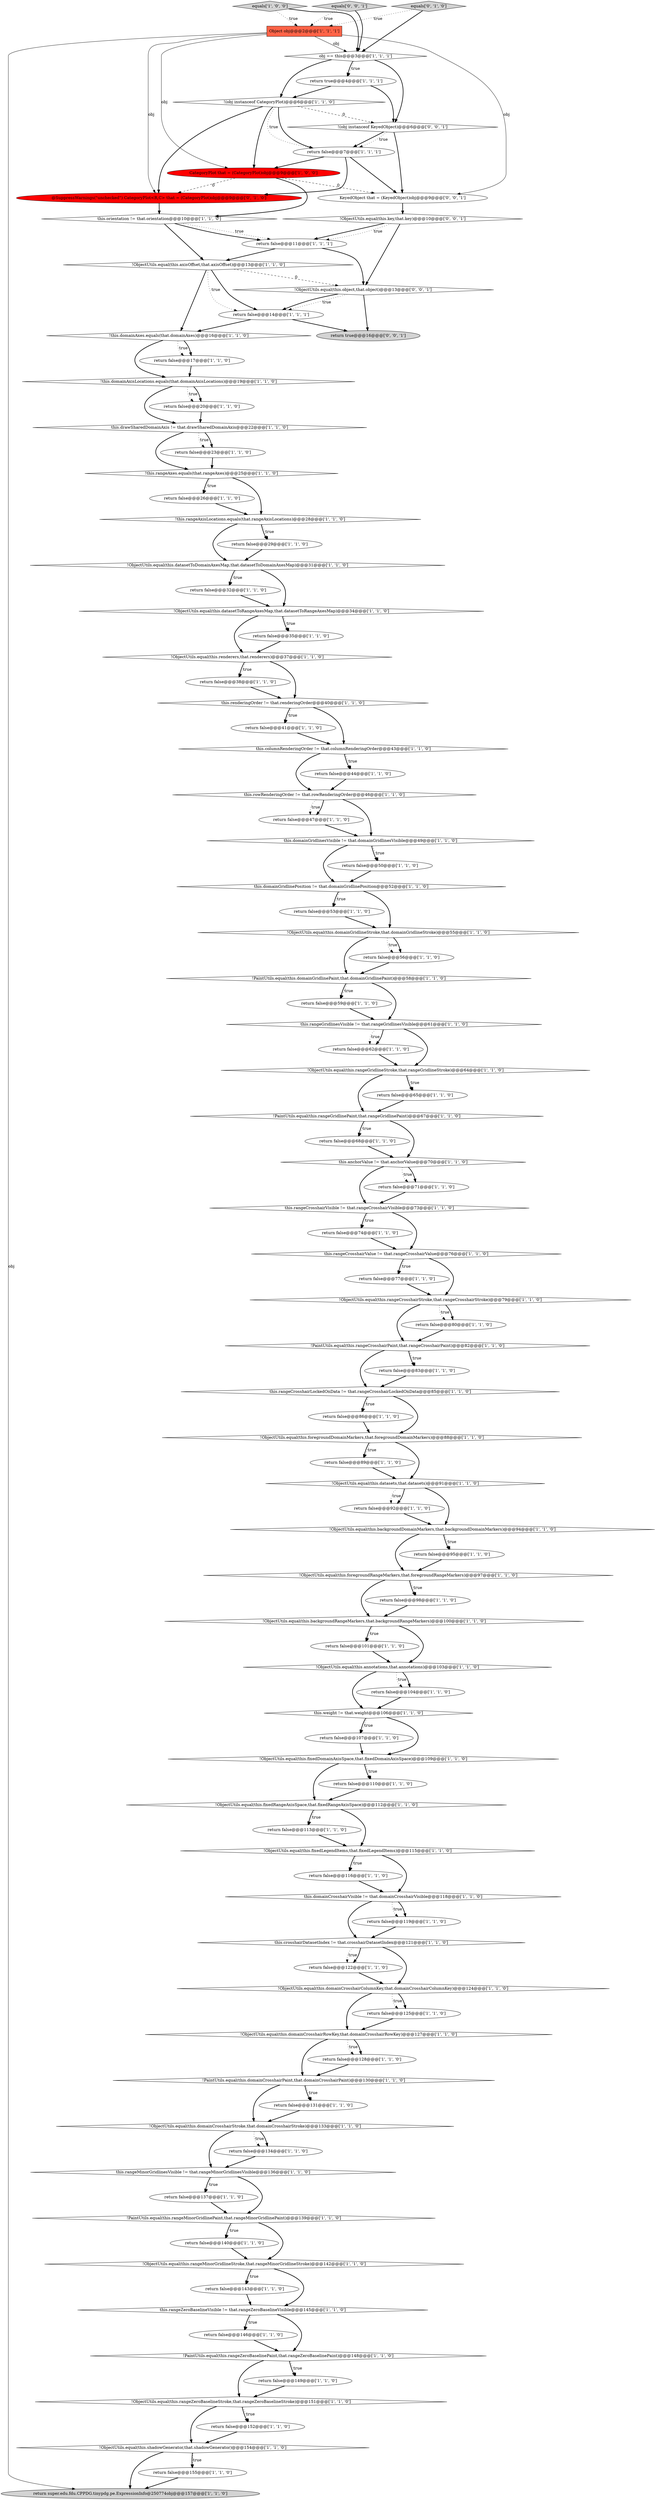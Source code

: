 digraph {
91 [style = filled, label = "!ObjectUtils.equal(this.rangeZeroBaselineStroke,that.rangeZeroBaselineStroke)@@@151@@@['1', '1', '0']", fillcolor = white, shape = diamond image = "AAA0AAABBB1BBB"];
20 [style = filled, label = "this.crosshairDatasetIndex != that.crosshairDatasetIndex@@@121@@@['1', '1', '0']", fillcolor = white, shape = diamond image = "AAA0AAABBB1BBB"];
31 [style = filled, label = "this.rangeCrosshairLockedOnData != that.rangeCrosshairLockedOnData@@@85@@@['1', '1', '0']", fillcolor = white, shape = diamond image = "AAA0AAABBB1BBB"];
6 [style = filled, label = "!PaintUtils.equal(this.domainCrosshairPaint,that.domainCrosshairPaint)@@@130@@@['1', '1', '0']", fillcolor = white, shape = diamond image = "AAA0AAABBB1BBB"];
10 [style = filled, label = "this.orientation != that.orientation@@@10@@@['1', '1', '0']", fillcolor = white, shape = diamond image = "AAA0AAABBB1BBB"];
2 [style = filled, label = "return false@@@47@@@['1', '1', '0']", fillcolor = white, shape = ellipse image = "AAA0AAABBB1BBB"];
46 [style = filled, label = "Object obj@@@2@@@['1', '1', '1']", fillcolor = tomato, shape = box image = "AAA0AAABBB1BBB"];
77 [style = filled, label = "return false@@@68@@@['1', '1', '0']", fillcolor = white, shape = ellipse image = "AAA0AAABBB1BBB"];
71 [style = filled, label = "return false@@@140@@@['1', '1', '0']", fillcolor = white, shape = ellipse image = "AAA0AAABBB1BBB"];
37 [style = filled, label = "return false@@@62@@@['1', '1', '0']", fillcolor = white, shape = ellipse image = "AAA0AAABBB1BBB"];
52 [style = filled, label = "!ObjectUtils.equal(this.fixedRangeAxisSpace,that.fixedRangeAxisSpace)@@@112@@@['1', '1', '0']", fillcolor = white, shape = diamond image = "AAA0AAABBB1BBB"];
29 [style = filled, label = "return false@@@74@@@['1', '1', '0']", fillcolor = white, shape = ellipse image = "AAA0AAABBB1BBB"];
30 [style = filled, label = "return false@@@122@@@['1', '1', '0']", fillcolor = white, shape = ellipse image = "AAA0AAABBB1BBB"];
42 [style = filled, label = "this.drawSharedDomainAxis != that.drawSharedDomainAxis@@@22@@@['1', '1', '0']", fillcolor = white, shape = diamond image = "AAA0AAABBB1BBB"];
13 [style = filled, label = "return false@@@53@@@['1', '1', '0']", fillcolor = white, shape = ellipse image = "AAA0AAABBB1BBB"];
57 [style = filled, label = "!ObjectUtils.equal(this.domainCrosshairStroke,that.domainCrosshairStroke)@@@133@@@['1', '1', '0']", fillcolor = white, shape = diamond image = "AAA0AAABBB1BBB"];
72 [style = filled, label = "return false@@@59@@@['1', '1', '0']", fillcolor = white, shape = ellipse image = "AAA0AAABBB1BBB"];
93 [style = filled, label = "return false@@@131@@@['1', '1', '0']", fillcolor = white, shape = ellipse image = "AAA0AAABBB1BBB"];
32 [style = filled, label = "return false@@@119@@@['1', '1', '0']", fillcolor = white, shape = ellipse image = "AAA0AAABBB1BBB"];
74 [style = filled, label = "!this.domainAxisLocations.equals(that.domainAxisLocations)@@@19@@@['1', '1', '0']", fillcolor = white, shape = diamond image = "AAA0AAABBB1BBB"];
17 [style = filled, label = "!ObjectUtils.equal(this.backgroundRangeMarkers,that.backgroundRangeMarkers)@@@100@@@['1', '1', '0']", fillcolor = white, shape = diamond image = "AAA0AAABBB1BBB"];
23 [style = filled, label = "this.domainGridlinePosition != that.domainGridlinePosition@@@52@@@['1', '1', '0']", fillcolor = white, shape = diamond image = "AAA0AAABBB1BBB"];
80 [style = filled, label = "return false@@@26@@@['1', '1', '0']", fillcolor = white, shape = ellipse image = "AAA0AAABBB1BBB"];
5 [style = filled, label = "!ObjectUtils.equal(this.renderers,that.renderers)@@@37@@@['1', '1', '0']", fillcolor = white, shape = diamond image = "AAA0AAABBB1BBB"];
36 [style = filled, label = "return false@@@137@@@['1', '1', '0']", fillcolor = white, shape = ellipse image = "AAA0AAABBB1BBB"];
113 [style = filled, label = "!(obj instanceof KeyedObject)@@@6@@@['0', '0', '1']", fillcolor = white, shape = diamond image = "AAA0AAABBB3BBB"];
110 [style = filled, label = "KeyedObject that = (KeyedObject)obj@@@9@@@['0', '0', '1']", fillcolor = white, shape = ellipse image = "AAA0AAABBB3BBB"];
39 [style = filled, label = "!ObjectUtils.equal(this.shadowGenerator,that.shadowGenerator)@@@154@@@['1', '1', '0']", fillcolor = white, shape = diamond image = "AAA0AAABBB1BBB"];
62 [style = filled, label = "return false@@@101@@@['1', '1', '0']", fillcolor = white, shape = ellipse image = "AAA0AAABBB1BBB"];
35 [style = filled, label = "!ObjectUtils.equal(this.rangeMinorGridlineStroke,that.rangeMinorGridlineStroke)@@@142@@@['1', '1', '0']", fillcolor = white, shape = diamond image = "AAA0AAABBB1BBB"];
99 [style = filled, label = "return false@@@155@@@['1', '1', '0']", fillcolor = white, shape = ellipse image = "AAA0AAABBB1BBB"];
104 [style = filled, label = "return false@@@32@@@['1', '1', '0']", fillcolor = white, shape = ellipse image = "AAA0AAABBB1BBB"];
33 [style = filled, label = "!ObjectUtils.equal(this.datasetToDomainAxesMap,that.datasetToDomainAxesMap)@@@31@@@['1', '1', '0']", fillcolor = white, shape = diamond image = "AAA0AAABBB1BBB"];
54 [style = filled, label = "!ObjectUtils.equal(this.domainGridlineStroke,that.domainGridlineStroke)@@@55@@@['1', '1', '0']", fillcolor = white, shape = diamond image = "AAA0AAABBB1BBB"];
58 [style = filled, label = "!PaintUtils.equal(this.domainGridlinePaint,that.domainGridlinePaint)@@@58@@@['1', '1', '0']", fillcolor = white, shape = diamond image = "AAA0AAABBB1BBB"];
98 [style = filled, label = "return false@@@77@@@['1', '1', '0']", fillcolor = white, shape = ellipse image = "AAA0AAABBB1BBB"];
24 [style = filled, label = "!PaintUtils.equal(this.rangeGridlinePaint,that.rangeGridlinePaint)@@@67@@@['1', '1', '0']", fillcolor = white, shape = diamond image = "AAA0AAABBB1BBB"];
11 [style = filled, label = "!this.rangeAxes.equals(that.rangeAxes)@@@25@@@['1', '1', '0']", fillcolor = white, shape = diamond image = "AAA0AAABBB1BBB"];
34 [style = filled, label = "return false@@@7@@@['1', '1', '1']", fillcolor = white, shape = ellipse image = "AAA0AAABBB1BBB"];
64 [style = filled, label = "equals['1', '0', '0']", fillcolor = lightgray, shape = diamond image = "AAA0AAABBB1BBB"];
94 [style = filled, label = "this.rangeCrosshairVisible != that.rangeCrosshairVisible@@@73@@@['1', '1', '0']", fillcolor = white, shape = diamond image = "AAA0AAABBB1BBB"];
48 [style = filled, label = "return false@@@146@@@['1', '1', '0']", fillcolor = white, shape = ellipse image = "AAA0AAABBB1BBB"];
18 [style = filled, label = "!ObjectUtils.equal(this.rangeGridlineStroke,that.rangeGridlineStroke)@@@64@@@['1', '1', '0']", fillcolor = white, shape = diamond image = "AAA0AAABBB1BBB"];
97 [style = filled, label = "this.rangeMinorGridlinesVisible != that.rangeMinorGridlinesVisible@@@136@@@['1', '1', '0']", fillcolor = white, shape = diamond image = "AAA0AAABBB1BBB"];
45 [style = filled, label = "return false@@@152@@@['1', '1', '0']", fillcolor = white, shape = ellipse image = "AAA0AAABBB1BBB"];
96 [style = filled, label = "return false@@@38@@@['1', '1', '0']", fillcolor = white, shape = ellipse image = "AAA0AAABBB1BBB"];
69 [style = filled, label = "!ObjectUtils.equal(this.datasetToRangeAxesMap,that.datasetToRangeAxesMap)@@@34@@@['1', '1', '0']", fillcolor = white, shape = diamond image = "AAA0AAABBB1BBB"];
55 [style = filled, label = "!ObjectUtils.equal(this.foregroundRangeMarkers,that.foregroundRangeMarkers)@@@97@@@['1', '1', '0']", fillcolor = white, shape = diamond image = "AAA0AAABBB1BBB"];
103 [style = filled, label = "return false@@@41@@@['1', '1', '0']", fillcolor = white, shape = ellipse image = "AAA0AAABBB1BBB"];
43 [style = filled, label = "return false@@@23@@@['1', '1', '0']", fillcolor = white, shape = ellipse image = "AAA0AAABBB1BBB"];
86 [style = filled, label = "CategoryPlot that = (CategoryPlot)obj@@@9@@@['1', '0', '0']", fillcolor = red, shape = ellipse image = "AAA1AAABBB1BBB"];
75 [style = filled, label = "!ObjectUtils.equal(this.rangeCrosshairStroke,that.rangeCrosshairStroke)@@@79@@@['1', '1', '0']", fillcolor = white, shape = diamond image = "AAA0AAABBB1BBB"];
108 [style = filled, label = "!ObjectUtils.equal(this.object,that.object)@@@13@@@['0', '0', '1']", fillcolor = white, shape = diamond image = "AAA0AAABBB3BBB"];
81 [style = filled, label = "return false@@@143@@@['1', '1', '0']", fillcolor = white, shape = ellipse image = "AAA0AAABBB1BBB"];
44 [style = filled, label = "return false@@@50@@@['1', '1', '0']", fillcolor = white, shape = ellipse image = "AAA0AAABBB1BBB"];
70 [style = filled, label = "return false@@@86@@@['1', '1', '0']", fillcolor = white, shape = ellipse image = "AAA0AAABBB1BBB"];
53 [style = filled, label = "return false@@@20@@@['1', '1', '0']", fillcolor = white, shape = ellipse image = "AAA0AAABBB1BBB"];
84 [style = filled, label = "this.weight != that.weight@@@106@@@['1', '1', '0']", fillcolor = white, shape = diamond image = "AAA0AAABBB1BBB"];
56 [style = filled, label = "return false@@@95@@@['1', '1', '0']", fillcolor = white, shape = ellipse image = "AAA0AAABBB1BBB"];
12 [style = filled, label = "return false@@@65@@@['1', '1', '0']", fillcolor = white, shape = ellipse image = "AAA0AAABBB1BBB"];
16 [style = filled, label = "this.rowRenderingOrder != that.rowRenderingOrder@@@46@@@['1', '1', '0']", fillcolor = white, shape = diamond image = "AAA0AAABBB1BBB"];
100 [style = filled, label = "return false@@@134@@@['1', '1', '0']", fillcolor = white, shape = ellipse image = "AAA0AAABBB1BBB"];
106 [style = filled, label = "@SuppressWarnings(\"unchecked\") CategoryPlot<R,C> that = (CategoryPlot)obj@@@9@@@['0', '1', '0']", fillcolor = red, shape = ellipse image = "AAA1AAABBB2BBB"];
79 [style = filled, label = "!PaintUtils.equal(this.rangeCrosshairPaint,that.rangeCrosshairPaint)@@@82@@@['1', '1', '0']", fillcolor = white, shape = diamond image = "AAA0AAABBB1BBB"];
90 [style = filled, label = "return false@@@11@@@['1', '1', '1']", fillcolor = white, shape = ellipse image = "AAA0AAABBB1BBB"];
8 [style = filled, label = "return false@@@113@@@['1', '1', '0']", fillcolor = white, shape = ellipse image = "AAA0AAABBB1BBB"];
73 [style = filled, label = "!PaintUtils.equal(this.rangeMinorGridlinePaint,that.rangeMinorGridlinePaint)@@@139@@@['1', '1', '0']", fillcolor = white, shape = diamond image = "AAA0AAABBB1BBB"];
85 [style = filled, label = "return false@@@128@@@['1', '1', '0']", fillcolor = white, shape = ellipse image = "AAA0AAABBB1BBB"];
49 [style = filled, label = "return false@@@17@@@['1', '1', '0']", fillcolor = white, shape = ellipse image = "AAA0AAABBB1BBB"];
4 [style = filled, label = "!PaintUtils.equal(this.rangeZeroBaselinePaint,that.rangeZeroBaselinePaint)@@@148@@@['1', '1', '0']", fillcolor = white, shape = diamond image = "AAA0AAABBB1BBB"];
89 [style = filled, label = "return false@@@44@@@['1', '1', '0']", fillcolor = white, shape = ellipse image = "AAA0AAABBB1BBB"];
63 [style = filled, label = "return false@@@92@@@['1', '1', '0']", fillcolor = white, shape = ellipse image = "AAA0AAABBB1BBB"];
66 [style = filled, label = "!this.rangeAxisLocations.equals(that.rangeAxisLocations)@@@28@@@['1', '1', '0']", fillcolor = white, shape = diamond image = "AAA0AAABBB1BBB"];
95 [style = filled, label = "!ObjectUtils.equal(this.domainCrosshairColumnKey,that.domainCrosshairColumnKey)@@@124@@@['1', '1', '0']", fillcolor = white, shape = diamond image = "AAA0AAABBB1BBB"];
107 [style = filled, label = "equals['0', '1', '0']", fillcolor = lightgray, shape = diamond image = "AAA0AAABBB2BBB"];
1 [style = filled, label = "return false@@@116@@@['1', '1', '0']", fillcolor = white, shape = ellipse image = "AAA0AAABBB1BBB"];
112 [style = filled, label = "!ObjectUtils.equal(this.key,that.key)@@@10@@@['0', '0', '1']", fillcolor = white, shape = diamond image = "AAA0AAABBB3BBB"];
60 [style = filled, label = "return false@@@71@@@['1', '1', '0']", fillcolor = white, shape = ellipse image = "AAA0AAABBB1BBB"];
47 [style = filled, label = "return false@@@98@@@['1', '1', '0']", fillcolor = white, shape = ellipse image = "AAA0AAABBB1BBB"];
22 [style = filled, label = "!ObjectUtils.equal(this.domainCrosshairRowKey,that.domainCrosshairRowKey)@@@127@@@['1', '1', '0']", fillcolor = white, shape = diamond image = "AAA0AAABBB1BBB"];
65 [style = filled, label = "!ObjectUtils.equal(this.annotations,that.annotations)@@@103@@@['1', '1', '0']", fillcolor = white, shape = diamond image = "AAA0AAABBB1BBB"];
25 [style = filled, label = "this.domainCrosshairVisible != that.domainCrosshairVisible@@@118@@@['1', '1', '0']", fillcolor = white, shape = diamond image = "AAA0AAABBB1BBB"];
105 [style = filled, label = "this.renderingOrder != that.renderingOrder@@@40@@@['1', '1', '0']", fillcolor = white, shape = diamond image = "AAA0AAABBB1BBB"];
19 [style = filled, label = "this.rangeCrosshairValue != that.rangeCrosshairValue@@@76@@@['1', '1', '0']", fillcolor = white, shape = diamond image = "AAA0AAABBB1BBB"];
92 [style = filled, label = "return true@@@4@@@['1', '1', '1']", fillcolor = white, shape = ellipse image = "AAA0AAABBB1BBB"];
40 [style = filled, label = "return false@@@110@@@['1', '1', '0']", fillcolor = white, shape = ellipse image = "AAA0AAABBB1BBB"];
9 [style = filled, label = "!ObjectUtils.equal(this.fixedLegendItems,that.fixedLegendItems)@@@115@@@['1', '1', '0']", fillcolor = white, shape = diamond image = "AAA0AAABBB1BBB"];
102 [style = filled, label = "!ObjectUtils.equal(this.foregroundDomainMarkers,that.foregroundDomainMarkers)@@@88@@@['1', '1', '0']", fillcolor = white, shape = diamond image = "AAA0AAABBB1BBB"];
41 [style = filled, label = "return false@@@89@@@['1', '1', '0']", fillcolor = white, shape = ellipse image = "AAA0AAABBB1BBB"];
87 [style = filled, label = "return false@@@56@@@['1', '1', '0']", fillcolor = white, shape = ellipse image = "AAA0AAABBB1BBB"];
27 [style = filled, label = "return false@@@80@@@['1', '1', '0']", fillcolor = white, shape = ellipse image = "AAA0AAABBB1BBB"];
51 [style = filled, label = "!ObjectUtils.equal(this.datasets,that.datasets)@@@91@@@['1', '1', '0']", fillcolor = white, shape = diamond image = "AAA0AAABBB1BBB"];
109 [style = filled, label = "return true@@@16@@@['0', '0', '1']", fillcolor = lightgray, shape = ellipse image = "AAA0AAABBB3BBB"];
50 [style = filled, label = "return false@@@107@@@['1', '1', '0']", fillcolor = white, shape = ellipse image = "AAA0AAABBB1BBB"];
38 [style = filled, label = "this.anchorValue != that.anchorValue@@@70@@@['1', '1', '0']", fillcolor = white, shape = diamond image = "AAA0AAABBB1BBB"];
0 [style = filled, label = "this.rangeGridlinesVisible != that.rangeGridlinesVisible@@@61@@@['1', '1', '0']", fillcolor = white, shape = diamond image = "AAA0AAABBB1BBB"];
3 [style = filled, label = "obj == this@@@3@@@['1', '1', '1']", fillcolor = white, shape = diamond image = "AAA0AAABBB1BBB"];
83 [style = filled, label = "this.domainGridlinesVisible != that.domainGridlinesVisible@@@49@@@['1', '1', '0']", fillcolor = white, shape = diamond image = "AAA0AAABBB1BBB"];
67 [style = filled, label = "!ObjectUtils.equal(this.axisOffset,that.axisOffset)@@@13@@@['1', '1', '0']", fillcolor = white, shape = diamond image = "AAA0AAABBB1BBB"];
101 [style = filled, label = "return false@@@149@@@['1', '1', '0']", fillcolor = white, shape = ellipse image = "AAA0AAABBB1BBB"];
15 [style = filled, label = "return false@@@35@@@['1', '1', '0']", fillcolor = white, shape = ellipse image = "AAA0AAABBB1BBB"];
26 [style = filled, label = "this.rangeZeroBaselineVisible != that.rangeZeroBaselineVisible@@@145@@@['1', '1', '0']", fillcolor = white, shape = diamond image = "AAA0AAABBB1BBB"];
21 [style = filled, label = "return false@@@125@@@['1', '1', '0']", fillcolor = white, shape = ellipse image = "AAA0AAABBB1BBB"];
111 [style = filled, label = "equals['0', '0', '1']", fillcolor = lightgray, shape = diamond image = "AAA0AAABBB3BBB"];
14 [style = filled, label = "!this.domainAxes.equals(that.domainAxes)@@@16@@@['1', '1', '0']", fillcolor = white, shape = diamond image = "AAA0AAABBB1BBB"];
78 [style = filled, label = "return false@@@29@@@['1', '1', '0']", fillcolor = white, shape = ellipse image = "AAA0AAABBB1BBB"];
82 [style = filled, label = "return super.edu.fdu.CPPDG.tinypdg.pe.ExpressionInfo@250774obj@@@157@@@['1', '1', '0']", fillcolor = lightgray, shape = ellipse image = "AAA0AAABBB1BBB"];
68 [style = filled, label = "!(obj instanceof CategoryPlot)@@@6@@@['1', '1', '0']", fillcolor = white, shape = diamond image = "AAA0AAABBB1BBB"];
28 [style = filled, label = "!ObjectUtils.equal(this.fixedDomainAxisSpace,that.fixedDomainAxisSpace)@@@109@@@['1', '1', '0']", fillcolor = white, shape = diamond image = "AAA0AAABBB1BBB"];
88 [style = filled, label = "return false@@@83@@@['1', '1', '0']", fillcolor = white, shape = ellipse image = "AAA0AAABBB1BBB"];
7 [style = filled, label = "!ObjectUtils.equal(this.backgroundDomainMarkers,that.backgroundDomainMarkers)@@@94@@@['1', '1', '0']", fillcolor = white, shape = diamond image = "AAA0AAABBB1BBB"];
61 [style = filled, label = "this.columnRenderingOrder != that.columnRenderingOrder@@@43@@@['1', '1', '0']", fillcolor = white, shape = diamond image = "AAA0AAABBB1BBB"];
59 [style = filled, label = "return false@@@104@@@['1', '1', '0']", fillcolor = white, shape = ellipse image = "AAA0AAABBB1BBB"];
76 [style = filled, label = "return false@@@14@@@['1', '1', '1']", fillcolor = white, shape = ellipse image = "AAA0AAABBB1BBB"];
113->34 [style = bold, label=""];
39->99 [style = dotted, label="true"];
55->17 [style = bold, label=""];
72->0 [style = bold, label=""];
52->8 [style = bold, label=""];
3->68 [style = bold, label=""];
5->96 [style = bold, label=""];
6->57 [style = bold, label=""];
97->36 [style = bold, label=""];
3->92 [style = bold, label=""];
24->77 [style = bold, label=""];
55->47 [style = bold, label=""];
20->95 [style = bold, label=""];
64->3 [style = bold, label=""];
58->0 [style = bold, label=""];
105->61 [style = bold, label=""];
48->4 [style = bold, label=""];
65->84 [style = bold, label=""];
90->108 [style = bold, label=""];
69->15 [style = bold, label=""];
84->50 [style = bold, label=""];
81->26 [style = bold, label=""];
33->104 [style = bold, label=""];
105->103 [style = bold, label=""];
6->93 [style = bold, label=""];
2->83 [style = bold, label=""];
86->10 [style = bold, label=""];
6->93 [style = dotted, label="true"];
107->3 [style = bold, label=""];
93->57 [style = bold, label=""];
44->23 [style = bold, label=""];
74->53 [style = dotted, label="true"];
111->3 [style = bold, label=""];
113->34 [style = dotted, label="true"];
76->14 [style = bold, label=""];
28->52 [style = bold, label=""];
52->8 [style = dotted, label="true"];
20->30 [style = dotted, label="true"];
23->13 [style = bold, label=""];
67->108 [style = dashed, label="0"];
54->87 [style = dotted, label="true"];
38->94 [style = bold, label=""];
51->7 [style = bold, label=""];
62->65 [style = bold, label=""];
106->10 [style = bold, label=""];
73->71 [style = bold, label=""];
90->67 [style = bold, label=""];
60->94 [style = bold, label=""];
95->21 [style = dotted, label="true"];
79->88 [style = bold, label=""];
69->5 [style = bold, label=""];
105->103 [style = dotted, label="true"];
32->20 [style = bold, label=""];
91->45 [style = bold, label=""];
112->90 [style = dotted, label="true"];
3->92 [style = dotted, label="true"];
66->33 [style = bold, label=""];
16->83 [style = bold, label=""];
59->84 [style = bold, label=""];
68->106 [style = bold, label=""];
61->89 [style = bold, label=""];
25->32 [style = dotted, label="true"];
34->106 [style = bold, label=""];
40->52 [style = bold, label=""];
66->78 [style = bold, label=""];
52->9 [style = bold, label=""];
46->110 [style = solid, label="obj"];
111->46 [style = dotted, label="true"];
100->97 [style = bold, label=""];
66->78 [style = dotted, label="true"];
68->34 [style = bold, label=""];
68->113 [style = dashed, label="0"];
18->12 [style = bold, label=""];
31->70 [style = bold, label=""];
73->35 [style = bold, label=""];
57->100 [style = dotted, label="true"];
24->38 [style = bold, label=""];
88->31 [style = bold, label=""];
71->35 [style = bold, label=""];
4->101 [style = bold, label=""];
79->88 [style = dotted, label="true"];
19->75 [style = bold, label=""];
7->55 [style = bold, label=""];
46->82 [style = solid, label="obj"];
17->65 [style = bold, label=""];
95->21 [style = bold, label=""];
26->4 [style = bold, label=""];
108->76 [style = dotted, label="true"];
54->58 [style = bold, label=""];
50->28 [style = bold, label=""];
43->11 [style = bold, label=""];
80->66 [style = bold, label=""];
74->42 [style = bold, label=""];
46->3 [style = solid, label="obj"];
83->23 [style = bold, label=""];
94->29 [style = bold, label=""];
85->6 [style = bold, label=""];
21->22 [style = bold, label=""];
42->43 [style = dotted, label="true"];
86->110 [style = dashed, label="0"];
68->86 [style = bold, label=""];
0->37 [style = dotted, label="true"];
17->62 [style = bold, label=""];
19->98 [style = bold, label=""];
63->7 [style = bold, label=""];
46->106 [style = solid, label="obj"];
75->79 [style = bold, label=""];
9->1 [style = bold, label=""];
4->91 [style = bold, label=""];
26->48 [style = bold, label=""];
35->81 [style = bold, label=""];
108->76 [style = bold, label=""];
86->106 [style = dashed, label="0"];
51->63 [style = dotted, label="true"];
51->63 [style = bold, label=""];
75->27 [style = dotted, label="true"];
91->45 [style = dotted, label="true"];
102->41 [style = bold, label=""];
22->6 [style = bold, label=""];
23->54 [style = bold, label=""];
76->109 [style = bold, label=""];
18->24 [style = bold, label=""];
92->68 [style = bold, label=""];
65->59 [style = dotted, label="true"];
67->76 [style = dotted, label="true"];
33->104 [style = dotted, label="true"];
31->102 [style = bold, label=""];
101->91 [style = bold, label=""];
7->56 [style = bold, label=""];
89->16 [style = bold, label=""];
13->54 [style = bold, label=""];
53->42 [style = bold, label=""];
11->66 [style = bold, label=""];
83->44 [style = bold, label=""];
38->60 [style = dotted, label="true"];
36->73 [style = bold, label=""];
91->39 [style = bold, label=""];
19->98 [style = dotted, label="true"];
104->69 [style = bold, label=""];
4->101 [style = dotted, label="true"];
22->85 [style = dotted, label="true"];
34->86 [style = bold, label=""];
55->47 [style = dotted, label="true"];
12->24 [style = bold, label=""];
30->95 [style = bold, label=""];
10->90 [style = dotted, label="true"];
87->58 [style = bold, label=""];
95->22 [style = bold, label=""];
112->108 [style = bold, label=""];
98->75 [style = bold, label=""];
49->74 [style = bold, label=""];
22->85 [style = bold, label=""];
58->72 [style = bold, label=""];
25->20 [style = bold, label=""];
102->41 [style = dotted, label="true"];
29->19 [style = bold, label=""];
42->11 [style = bold, label=""];
23->13 [style = dotted, label="true"];
77->38 [style = bold, label=""];
9->1 [style = dotted, label="true"];
64->46 [style = dotted, label="true"];
10->67 [style = bold, label=""];
33->69 [style = bold, label=""];
0->18 [style = bold, label=""];
39->82 [style = bold, label=""];
83->44 [style = dotted, label="true"];
5->105 [style = bold, label=""];
57->97 [style = bold, label=""];
14->49 [style = dotted, label="true"];
54->87 [style = bold, label=""];
92->113 [style = bold, label=""];
1->25 [style = bold, label=""];
35->26 [style = bold, label=""];
113->110 [style = bold, label=""];
45->39 [style = bold, label=""];
84->50 [style = dotted, label="true"];
97->36 [style = dotted, label="true"];
67->76 [style = bold, label=""];
5->96 [style = dotted, label="true"];
97->73 [style = bold, label=""];
107->46 [style = dotted, label="true"];
61->89 [style = dotted, label="true"];
16->2 [style = dotted, label="true"];
42->43 [style = bold, label=""];
78->33 [style = bold, label=""];
11->80 [style = bold, label=""];
14->49 [style = bold, label=""];
61->16 [style = bold, label=""];
0->37 [style = bold, label=""];
28->40 [style = bold, label=""];
57->100 [style = bold, label=""];
69->15 [style = dotted, label="true"];
26->48 [style = dotted, label="true"];
25->32 [style = bold, label=""];
39->99 [style = bold, label=""];
34->110 [style = bold, label=""];
108->109 [style = bold, label=""];
16->2 [style = bold, label=""];
38->60 [style = bold, label=""];
99->82 [style = bold, label=""];
94->29 [style = dotted, label="true"];
15->5 [style = bold, label=""];
74->53 [style = bold, label=""];
10->90 [style = bold, label=""];
112->90 [style = bold, label=""];
14->74 [style = bold, label=""];
31->70 [style = dotted, label="true"];
18->12 [style = dotted, label="true"];
17->62 [style = dotted, label="true"];
7->56 [style = dotted, label="true"];
27->79 [style = bold, label=""];
103->61 [style = bold, label=""];
41->51 [style = bold, label=""];
3->113 [style = bold, label=""];
96->105 [style = bold, label=""];
9->25 [style = bold, label=""];
8->9 [style = bold, label=""];
73->71 [style = dotted, label="true"];
37->18 [style = bold, label=""];
58->72 [style = dotted, label="true"];
102->51 [style = bold, label=""];
65->59 [style = bold, label=""];
24->77 [style = dotted, label="true"];
46->86 [style = solid, label="obj"];
35->81 [style = dotted, label="true"];
47->17 [style = bold, label=""];
79->31 [style = bold, label=""];
20->30 [style = bold, label=""];
67->14 [style = bold, label=""];
75->27 [style = bold, label=""];
28->40 [style = dotted, label="true"];
68->34 [style = dotted, label="true"];
70->102 [style = bold, label=""];
11->80 [style = dotted, label="true"];
84->28 [style = bold, label=""];
94->19 [style = bold, label=""];
56->55 [style = bold, label=""];
110->112 [style = bold, label=""];
}
